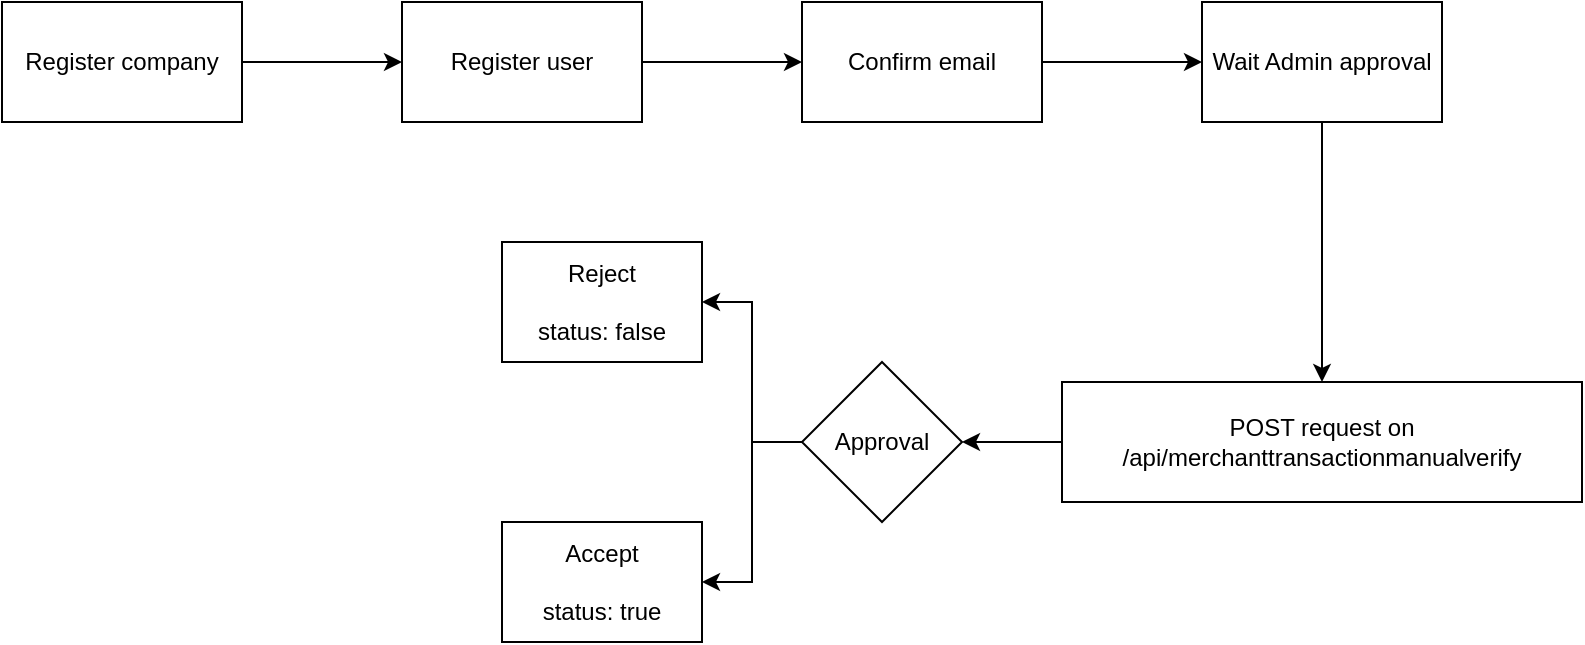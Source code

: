<mxfile version="21.0.6" type="github">
  <diagram name="Page-1" id="u8mDyyKTgikwHv_P04WH">
    <mxGraphModel dx="842" dy="484" grid="1" gridSize="10" guides="1" tooltips="1" connect="1" arrows="1" fold="1" page="1" pageScale="1" pageWidth="850" pageHeight="1100" math="0" shadow="0">
      <root>
        <mxCell id="0" />
        <mxCell id="1" parent="0" />
        <mxCell id="lZ4HcSVLjm48VASPBQuG-3" value="" style="edgeStyle=orthogonalEdgeStyle;rounded=0;orthogonalLoop=1;jettySize=auto;html=1;" edge="1" parent="1" source="lZ4HcSVLjm48VASPBQuG-1" target="lZ4HcSVLjm48VASPBQuG-2">
          <mxGeometry relative="1" as="geometry" />
        </mxCell>
        <mxCell id="lZ4HcSVLjm48VASPBQuG-1" value="Register company" style="rounded=0;whiteSpace=wrap;html=1;" vertex="1" parent="1">
          <mxGeometry x="40" y="40" width="120" height="60" as="geometry" />
        </mxCell>
        <mxCell id="lZ4HcSVLjm48VASPBQuG-5" value="" style="edgeStyle=orthogonalEdgeStyle;rounded=0;orthogonalLoop=1;jettySize=auto;html=1;" edge="1" parent="1" source="lZ4HcSVLjm48VASPBQuG-2" target="lZ4HcSVLjm48VASPBQuG-4">
          <mxGeometry relative="1" as="geometry" />
        </mxCell>
        <mxCell id="lZ4HcSVLjm48VASPBQuG-2" value="Register user" style="whiteSpace=wrap;html=1;rounded=0;" vertex="1" parent="1">
          <mxGeometry x="240" y="40" width="120" height="60" as="geometry" />
        </mxCell>
        <mxCell id="lZ4HcSVLjm48VASPBQuG-7" value="" style="edgeStyle=orthogonalEdgeStyle;rounded=0;orthogonalLoop=1;jettySize=auto;html=1;" edge="1" parent="1" source="lZ4HcSVLjm48VASPBQuG-4" target="lZ4HcSVLjm48VASPBQuG-6">
          <mxGeometry relative="1" as="geometry" />
        </mxCell>
        <mxCell id="lZ4HcSVLjm48VASPBQuG-4" value="Confirm email " style="whiteSpace=wrap;html=1;rounded=0;" vertex="1" parent="1">
          <mxGeometry x="440" y="40" width="120" height="60" as="geometry" />
        </mxCell>
        <mxCell id="lZ4HcSVLjm48VASPBQuG-9" value="" style="edgeStyle=orthogonalEdgeStyle;rounded=0;orthogonalLoop=1;jettySize=auto;html=1;" edge="1" parent="1" source="lZ4HcSVLjm48VASPBQuG-6" target="lZ4HcSVLjm48VASPBQuG-8">
          <mxGeometry relative="1" as="geometry" />
        </mxCell>
        <mxCell id="lZ4HcSVLjm48VASPBQuG-6" value="Wait Admin approval" style="whiteSpace=wrap;html=1;rounded=0;" vertex="1" parent="1">
          <mxGeometry x="640" y="40" width="120" height="60" as="geometry" />
        </mxCell>
        <mxCell id="lZ4HcSVLjm48VASPBQuG-11" style="edgeStyle=orthogonalEdgeStyle;rounded=0;orthogonalLoop=1;jettySize=auto;html=1;exitX=0;exitY=0.5;exitDx=0;exitDy=0;entryX=1;entryY=0.5;entryDx=0;entryDy=0;" edge="1" parent="1" source="lZ4HcSVLjm48VASPBQuG-8" target="lZ4HcSVLjm48VASPBQuG-10">
          <mxGeometry relative="1" as="geometry" />
        </mxCell>
        <mxCell id="lZ4HcSVLjm48VASPBQuG-8" value="POST request on&lt;br&gt;/api/merchanttransactionmanualverify" style="whiteSpace=wrap;html=1;rounded=0;" vertex="1" parent="1">
          <mxGeometry x="570" y="230" width="260" height="60" as="geometry" />
        </mxCell>
        <mxCell id="lZ4HcSVLjm48VASPBQuG-14" style="edgeStyle=orthogonalEdgeStyle;rounded=0;orthogonalLoop=1;jettySize=auto;html=1;entryX=1;entryY=0.5;entryDx=0;entryDy=0;" edge="1" parent="1" source="lZ4HcSVLjm48VASPBQuG-10" target="lZ4HcSVLjm48VASPBQuG-13">
          <mxGeometry relative="1" as="geometry" />
        </mxCell>
        <mxCell id="lZ4HcSVLjm48VASPBQuG-16" style="edgeStyle=orthogonalEdgeStyle;rounded=0;orthogonalLoop=1;jettySize=auto;html=1;exitX=0;exitY=0.5;exitDx=0;exitDy=0;entryX=1;entryY=0.5;entryDx=0;entryDy=0;" edge="1" parent="1" source="lZ4HcSVLjm48VASPBQuG-10" target="lZ4HcSVLjm48VASPBQuG-15">
          <mxGeometry relative="1" as="geometry" />
        </mxCell>
        <mxCell id="lZ4HcSVLjm48VASPBQuG-10" value="Approval" style="rhombus;whiteSpace=wrap;html=1;" vertex="1" parent="1">
          <mxGeometry x="440" y="220" width="80" height="80" as="geometry" />
        </mxCell>
        <mxCell id="lZ4HcSVLjm48VASPBQuG-13" value="Accept&lt;br&gt;&lt;br&gt;status: true" style="rounded=0;whiteSpace=wrap;html=1;" vertex="1" parent="1">
          <mxGeometry x="290" y="300" width="100" height="60" as="geometry" />
        </mxCell>
        <mxCell id="lZ4HcSVLjm48VASPBQuG-15" value="Reject&lt;br&gt;&lt;br&gt;status: false" style="rounded=0;whiteSpace=wrap;html=1;" vertex="1" parent="1">
          <mxGeometry x="290" y="160" width="100" height="60" as="geometry" />
        </mxCell>
      </root>
    </mxGraphModel>
  </diagram>
</mxfile>
